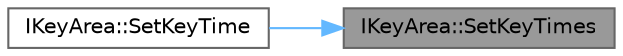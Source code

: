 digraph "IKeyArea::SetKeyTimes"
{
 // INTERACTIVE_SVG=YES
 // LATEX_PDF_SIZE
  bgcolor="transparent";
  edge [fontname=Helvetica,fontsize=10,labelfontname=Helvetica,labelfontsize=10];
  node [fontname=Helvetica,fontsize=10,shape=box,height=0.2,width=0.4];
  rankdir="RL";
  Node1 [id="Node000001",label="IKeyArea::SetKeyTimes",height=0.2,width=0.4,color="gray40", fillcolor="grey60", style="filled", fontcolor="black",tooltip="Set the times of the each key with the specified handles."];
  Node1 -> Node2 [id="edge1_Node000001_Node000002",dir="back",color="steelblue1",style="solid",tooltip=" "];
  Node2 [id="Node000002",label="IKeyArea::SetKeyTime",height=0.2,width=0.4,color="grey40", fillcolor="white", style="filled",URL="$d3/d9e/classIKeyArea.html#ae36359cc0054463f2eb4644c72bd1211",tooltip="Set the time of the key with the specified handle."];
}
